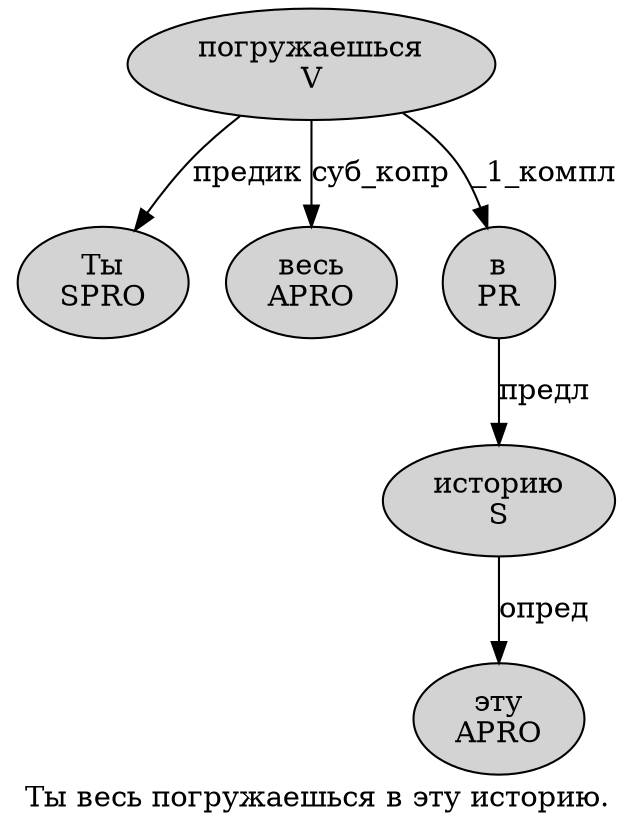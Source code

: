 digraph SENTENCE_1669 {
	graph [label="Ты весь погружаешься в эту историю."]
	node [style=filled]
		0 [label="Ты
SPRO" color="" fillcolor=lightgray penwidth=1 shape=ellipse]
		1 [label="весь
APRO" color="" fillcolor=lightgray penwidth=1 shape=ellipse]
		2 [label="погружаешься
V" color="" fillcolor=lightgray penwidth=1 shape=ellipse]
		3 [label="в
PR" color="" fillcolor=lightgray penwidth=1 shape=ellipse]
		4 [label="эту
APRO" color="" fillcolor=lightgray penwidth=1 shape=ellipse]
		5 [label="историю
S" color="" fillcolor=lightgray penwidth=1 shape=ellipse]
			5 -> 4 [label="опред"]
			2 -> 0 [label="предик"]
			2 -> 1 [label="суб_копр"]
			2 -> 3 [label="_1_компл"]
			3 -> 5 [label="предл"]
}